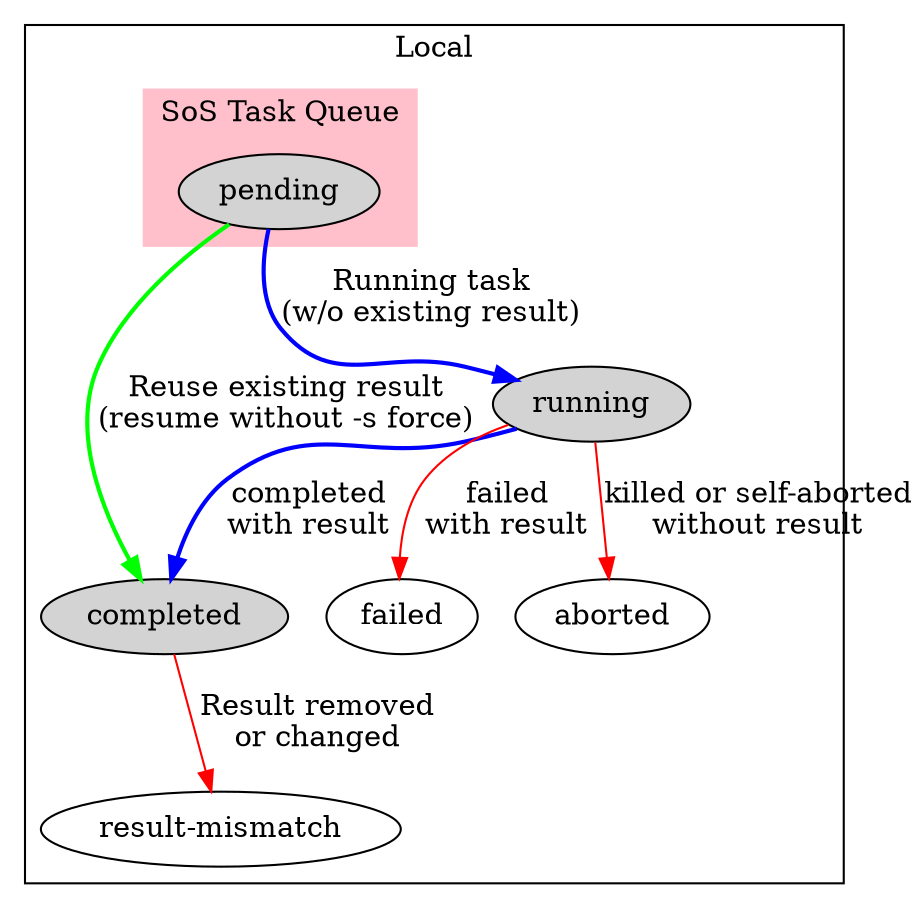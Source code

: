 digraph task_status {
	/* source nodes */
    subgraph cluster_0 {
        label="Local";


        subgraph cluster_1 {
            style=filled;
            color=pink;
            label="SoS Task Queue";
            rankdir=TB;

            pending_task [label="pending", style=filled];
        }

        completed_task [label="completed", style=filled];

        running_task [ label="running", style=filled];
        completed_task [label="completed", style=filled];
        result_mismatch [label="result-mismatch"];
        failed_task [label="failed"];
        aborted_task [label="aborted"];
        running_task -> completed_task [label="completed\nwith result", style=bold, color=blue];
        running_task -> aborted_task [label="killed or self-aborted\nwithout result", color=red];
        running_task -> failed_task [label="failed\nwith result", color=red];
        completed_task -> result_mismatch [label="Result removed\nor changed", color=red];
    pending_task -> completed_task [label="Reuse existing result\n(resume without -s force)", style=bold, color=green];
    pending_task -> running_task [label="Running task\n(w/o existing result)", style=bold, color=blue];
    pending_task -> running_task [style=invis];
    }
}

